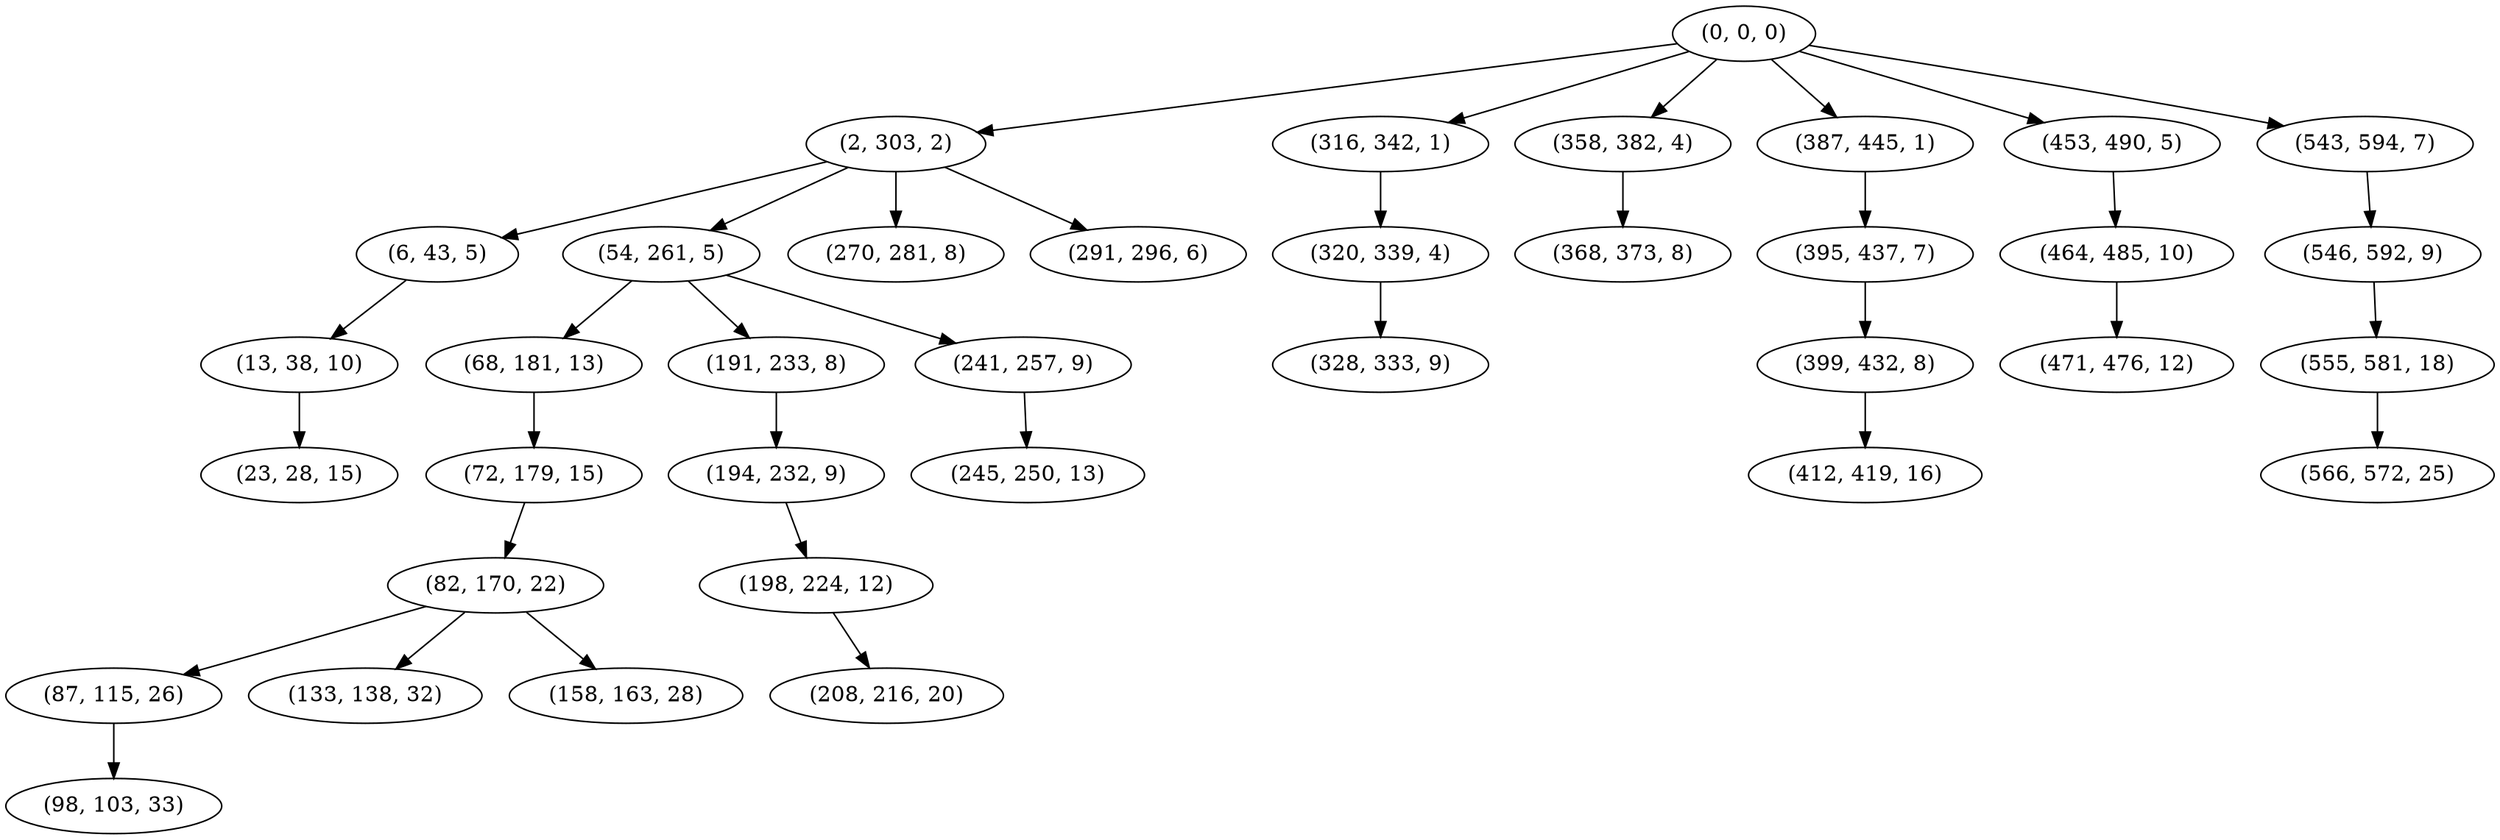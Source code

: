 digraph tree {
    "(0, 0, 0)";
    "(2, 303, 2)";
    "(6, 43, 5)";
    "(13, 38, 10)";
    "(23, 28, 15)";
    "(54, 261, 5)";
    "(68, 181, 13)";
    "(72, 179, 15)";
    "(82, 170, 22)";
    "(87, 115, 26)";
    "(98, 103, 33)";
    "(133, 138, 32)";
    "(158, 163, 28)";
    "(191, 233, 8)";
    "(194, 232, 9)";
    "(198, 224, 12)";
    "(208, 216, 20)";
    "(241, 257, 9)";
    "(245, 250, 13)";
    "(270, 281, 8)";
    "(291, 296, 6)";
    "(316, 342, 1)";
    "(320, 339, 4)";
    "(328, 333, 9)";
    "(358, 382, 4)";
    "(368, 373, 8)";
    "(387, 445, 1)";
    "(395, 437, 7)";
    "(399, 432, 8)";
    "(412, 419, 16)";
    "(453, 490, 5)";
    "(464, 485, 10)";
    "(471, 476, 12)";
    "(543, 594, 7)";
    "(546, 592, 9)";
    "(555, 581, 18)";
    "(566, 572, 25)";
    "(0, 0, 0)" -> "(2, 303, 2)";
    "(0, 0, 0)" -> "(316, 342, 1)";
    "(0, 0, 0)" -> "(358, 382, 4)";
    "(0, 0, 0)" -> "(387, 445, 1)";
    "(0, 0, 0)" -> "(453, 490, 5)";
    "(0, 0, 0)" -> "(543, 594, 7)";
    "(2, 303, 2)" -> "(6, 43, 5)";
    "(2, 303, 2)" -> "(54, 261, 5)";
    "(2, 303, 2)" -> "(270, 281, 8)";
    "(2, 303, 2)" -> "(291, 296, 6)";
    "(6, 43, 5)" -> "(13, 38, 10)";
    "(13, 38, 10)" -> "(23, 28, 15)";
    "(54, 261, 5)" -> "(68, 181, 13)";
    "(54, 261, 5)" -> "(191, 233, 8)";
    "(54, 261, 5)" -> "(241, 257, 9)";
    "(68, 181, 13)" -> "(72, 179, 15)";
    "(72, 179, 15)" -> "(82, 170, 22)";
    "(82, 170, 22)" -> "(87, 115, 26)";
    "(82, 170, 22)" -> "(133, 138, 32)";
    "(82, 170, 22)" -> "(158, 163, 28)";
    "(87, 115, 26)" -> "(98, 103, 33)";
    "(191, 233, 8)" -> "(194, 232, 9)";
    "(194, 232, 9)" -> "(198, 224, 12)";
    "(198, 224, 12)" -> "(208, 216, 20)";
    "(241, 257, 9)" -> "(245, 250, 13)";
    "(316, 342, 1)" -> "(320, 339, 4)";
    "(320, 339, 4)" -> "(328, 333, 9)";
    "(358, 382, 4)" -> "(368, 373, 8)";
    "(387, 445, 1)" -> "(395, 437, 7)";
    "(395, 437, 7)" -> "(399, 432, 8)";
    "(399, 432, 8)" -> "(412, 419, 16)";
    "(453, 490, 5)" -> "(464, 485, 10)";
    "(464, 485, 10)" -> "(471, 476, 12)";
    "(543, 594, 7)" -> "(546, 592, 9)";
    "(546, 592, 9)" -> "(555, 581, 18)";
    "(555, 581, 18)" -> "(566, 572, 25)";
}

